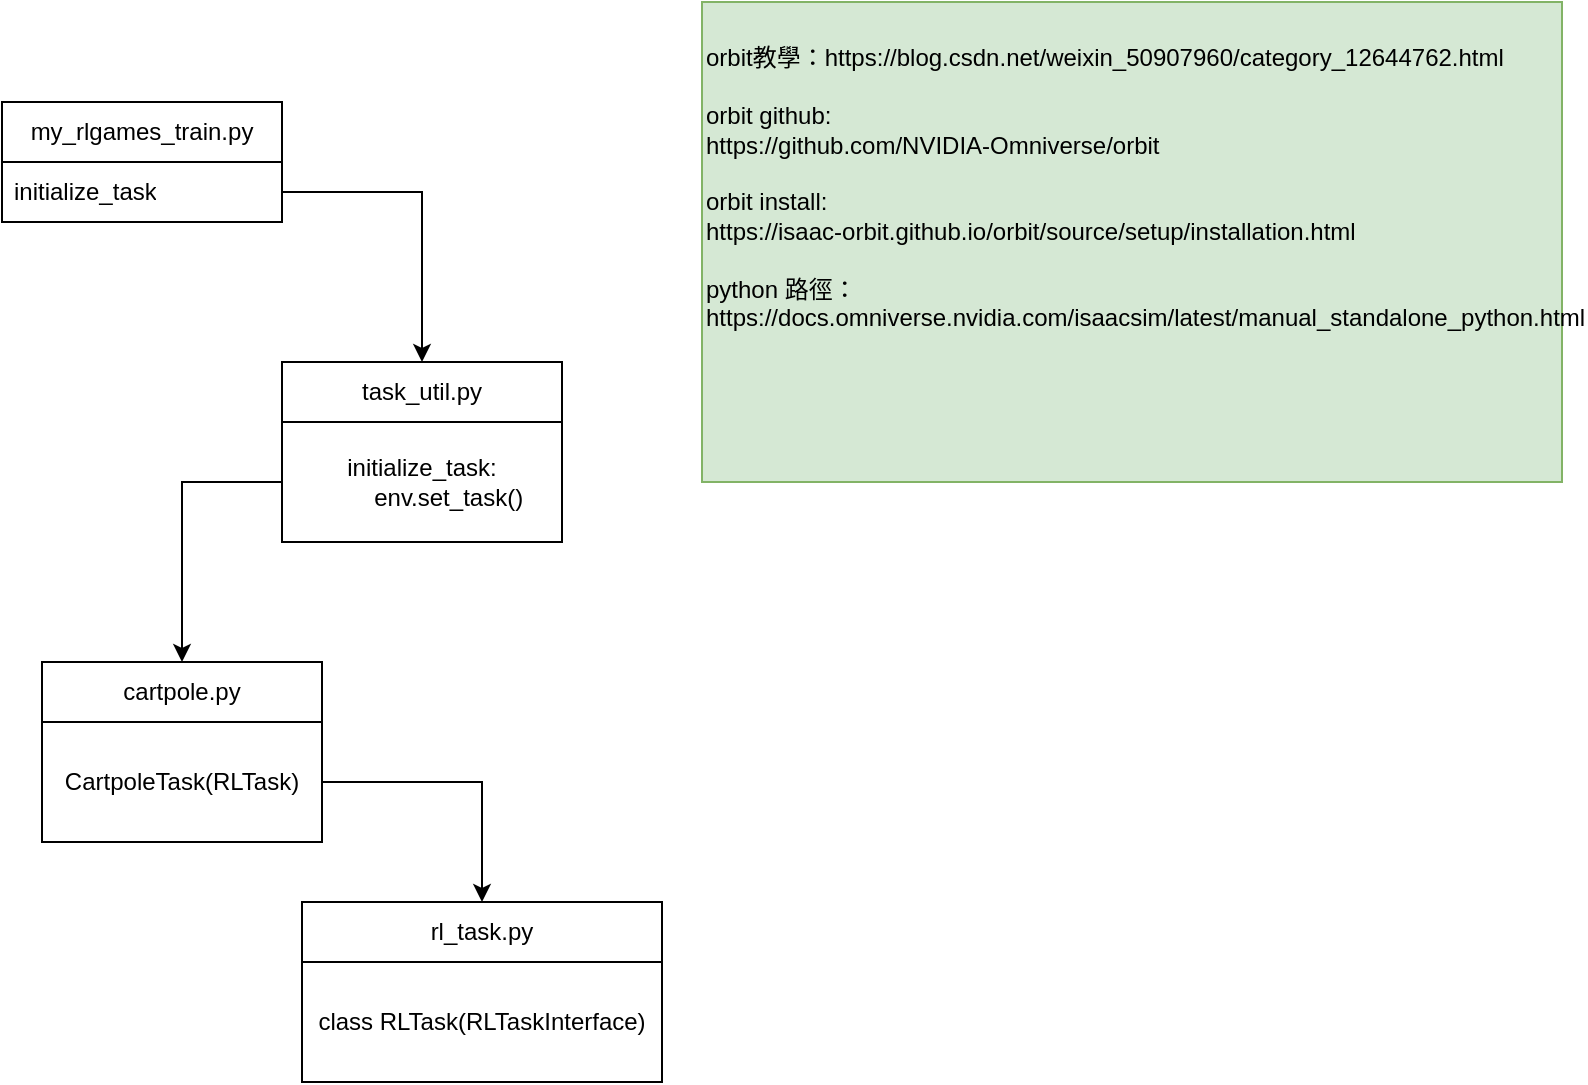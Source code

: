 <mxfile version="24.3.1" type="github">
  <diagram name="Page-1" id="lyASNQNYgEOY33pdEkeG">
    <mxGraphModel dx="996" dy="790" grid="1" gridSize="10" guides="1" tooltips="1" connect="1" arrows="1" fold="1" page="1" pageScale="1" pageWidth="850" pageHeight="1100" math="0" shadow="0">
      <root>
        <mxCell id="0" />
        <mxCell id="1" parent="0" />
        <mxCell id="7BTzQu4oncoKRNLVJy2T-1" value="my_rlgames_train.py" style="swimlane;fontStyle=0;childLayout=stackLayout;horizontal=1;startSize=30;horizontalStack=0;resizeParent=1;resizeParentMax=0;resizeLast=0;collapsible=1;marginBottom=0;whiteSpace=wrap;html=1;" parent="1" vertex="1">
          <mxGeometry x="100" y="350" width="140" height="60" as="geometry" />
        </mxCell>
        <mxCell id="7BTzQu4oncoKRNLVJy2T-3" value="initialize_task" style="text;strokeColor=none;fillColor=none;align=left;verticalAlign=middle;spacingLeft=4;spacingRight=4;overflow=hidden;points=[[0,0.5],[1,0.5]];portConstraint=eastwest;rotatable=0;whiteSpace=wrap;html=1;" parent="7BTzQu4oncoKRNLVJy2T-1" vertex="1">
          <mxGeometry y="30" width="140" height="30" as="geometry" />
        </mxCell>
        <mxCell id="7BTzQu4oncoKRNLVJy2T-8" value="task_util.py" style="swimlane;fontStyle=0;childLayout=stackLayout;horizontal=1;startSize=30;horizontalStack=0;resizeParent=1;resizeParentMax=0;resizeLast=0;collapsible=1;marginBottom=0;whiteSpace=wrap;html=1;" parent="1" vertex="1">
          <mxGeometry x="240" y="480" width="140" height="90" as="geometry" />
        </mxCell>
        <mxCell id="7BTzQu4oncoKRNLVJy2T-9" value="initialize_task:&lt;br&gt;&lt;span style=&quot;white-space: pre;&quot;&gt;&#x9;&lt;/span&gt;env.set_task()" style="text;strokeColor=none;fillColor=none;align=center;verticalAlign=middle;spacingLeft=4;spacingRight=4;overflow=hidden;points=[[0,0.5],[1,0.5]];portConstraint=eastwest;rotatable=0;whiteSpace=wrap;html=1;" parent="7BTzQu4oncoKRNLVJy2T-8" vertex="1">
          <mxGeometry y="30" width="140" height="60" as="geometry" />
        </mxCell>
        <mxCell id="7BTzQu4oncoKRNLVJy2T-12" style="edgeStyle=orthogonalEdgeStyle;rounded=0;orthogonalLoop=1;jettySize=auto;html=1;exitX=1;exitY=0.5;exitDx=0;exitDy=0;entryX=0.5;entryY=0;entryDx=0;entryDy=0;" parent="1" source="7BTzQu4oncoKRNLVJy2T-3" target="7BTzQu4oncoKRNLVJy2T-8" edge="1">
          <mxGeometry relative="1" as="geometry" />
        </mxCell>
        <mxCell id="7BTzQu4oncoKRNLVJy2T-14" value="cartpole.py" style="swimlane;fontStyle=0;childLayout=stackLayout;horizontal=1;startSize=30;horizontalStack=0;resizeParent=1;resizeParentMax=0;resizeLast=0;collapsible=1;marginBottom=0;whiteSpace=wrap;html=1;" parent="1" vertex="1">
          <mxGeometry x="120" y="630" width="140" height="90" as="geometry" />
        </mxCell>
        <mxCell id="7BTzQu4oncoKRNLVJy2T-15" value="CartpoleTask(RLTask)" style="text;strokeColor=none;fillColor=none;align=center;verticalAlign=middle;spacingLeft=4;spacingRight=4;overflow=hidden;points=[[0,0.5],[1,0.5]];portConstraint=eastwest;rotatable=0;whiteSpace=wrap;html=1;" parent="7BTzQu4oncoKRNLVJy2T-14" vertex="1">
          <mxGeometry y="30" width="140" height="60" as="geometry" />
        </mxCell>
        <mxCell id="7BTzQu4oncoKRNLVJy2T-16" style="edgeStyle=orthogonalEdgeStyle;rounded=0;orthogonalLoop=1;jettySize=auto;html=1;" parent="1" source="7BTzQu4oncoKRNLVJy2T-9" target="7BTzQu4oncoKRNLVJy2T-14" edge="1">
          <mxGeometry relative="1" as="geometry" />
        </mxCell>
        <mxCell id="7BTzQu4oncoKRNLVJy2T-17" value="rl_task.py" style="swimlane;fontStyle=0;childLayout=stackLayout;horizontal=1;startSize=30;horizontalStack=0;resizeParent=1;resizeParentMax=0;resizeLast=0;collapsible=1;marginBottom=0;whiteSpace=wrap;html=1;" parent="1" vertex="1">
          <mxGeometry x="250" y="750" width="180" height="90" as="geometry" />
        </mxCell>
        <mxCell id="7BTzQu4oncoKRNLVJy2T-18" value="class RLTask(RLTaskInterface)" style="text;strokeColor=none;fillColor=none;align=center;verticalAlign=middle;spacingLeft=4;spacingRight=4;overflow=hidden;points=[[0,0.5],[1,0.5]];portConstraint=eastwest;rotatable=0;whiteSpace=wrap;html=1;" parent="7BTzQu4oncoKRNLVJy2T-17" vertex="1">
          <mxGeometry y="30" width="180" height="60" as="geometry" />
        </mxCell>
        <mxCell id="7BTzQu4oncoKRNLVJy2T-19" style="edgeStyle=orthogonalEdgeStyle;rounded=0;orthogonalLoop=1;jettySize=auto;html=1;exitX=1;exitY=0.5;exitDx=0;exitDy=0;entryX=0.5;entryY=0;entryDx=0;entryDy=0;" parent="1" source="7BTzQu4oncoKRNLVJy2T-15" target="7BTzQu4oncoKRNLVJy2T-17" edge="1">
          <mxGeometry relative="1" as="geometry" />
        </mxCell>
        <UserObject label="&#xa;orbit教學：https://blog.csdn.net/weixin_50907960/category_12644762.html&#xa;&#xa;orbit github:&#xa;https://github.com/NVIDIA-Omniverse/orbit&#xa;&#xa;orbit install:&#xa;https://isaac-orbit.github.io/orbit/source/setup/installation.html&#xa;&#xa;python 路徑：&#xa;https://docs.omniverse.nvidia.com/isaacsim/latest/manual_standalone_python.html&#xa;&#xa;&#xa;&#xa;&#xa;" link="https://blog.csdn.net/weixin_50907960/category_12644762.html" id="nwTGPllOhHtTLhKoqNgu-2">
          <mxCell style="text;whiteSpace=wrap;fillColor=#d5e8d4;strokeColor=#82b366;" vertex="1" parent="1">
            <mxGeometry x="450" y="300" width="430" height="240" as="geometry" />
          </mxCell>
        </UserObject>
      </root>
    </mxGraphModel>
  </diagram>
</mxfile>
